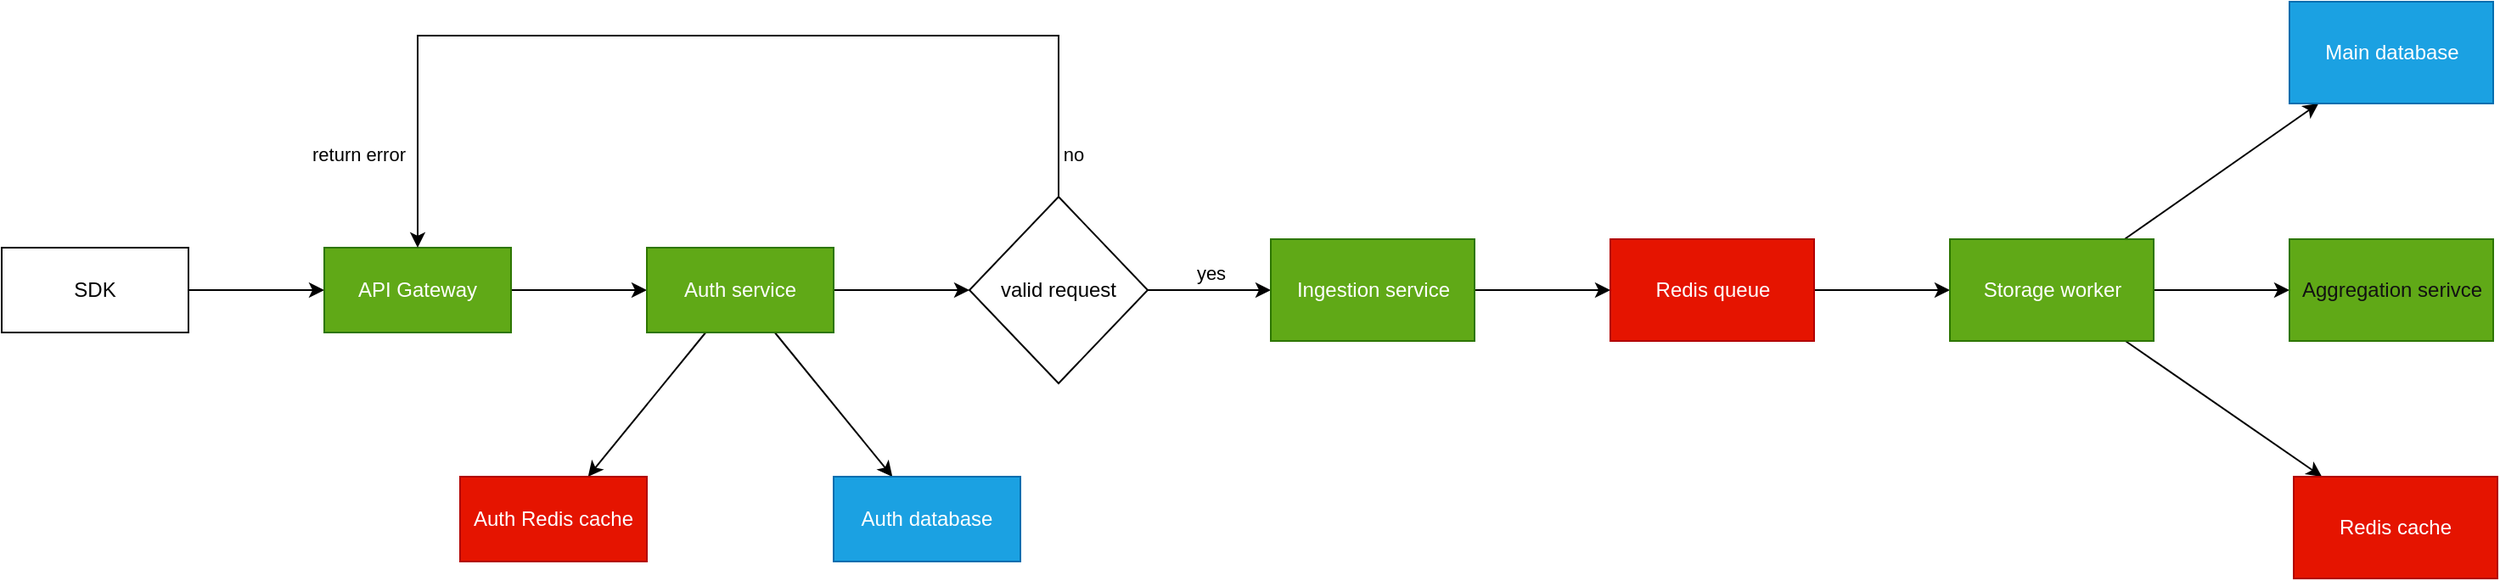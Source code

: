 <mxfile>
    <diagram name="Page-1" id="Iz9qieC9nwhV_mkJcBOn">
        <mxGraphModel dx="1599" dy="945" grid="1" gridSize="10" guides="1" tooltips="1" connect="1" arrows="1" fold="1" page="1" pageScale="1" pageWidth="850" pageHeight="1100" math="0" shadow="0">
            <root>
                <mxCell id="0"/>
                <mxCell id="1" parent="0"/>
                <mxCell id="GwRdFauQCI4a7-cT3vAH-5" value="" style="edgeStyle=orthogonalEdgeStyle;rounded=0;orthogonalLoop=1;jettySize=auto;html=1;" parent="1" source="GwRdFauQCI4a7-cT3vAH-1" target="GwRdFauQCI4a7-cT3vAH-4" edge="1">
                    <mxGeometry relative="1" as="geometry"/>
                </mxCell>
                <mxCell id="GwRdFauQCI4a7-cT3vAH-1" value="SDK" style="html=1;whiteSpace=wrap;" parent="1" vertex="1">
                    <mxGeometry y="525" width="110" height="50" as="geometry"/>
                </mxCell>
                <mxCell id="GwRdFauQCI4a7-cT3vAH-7" value="" style="edgeStyle=orthogonalEdgeStyle;rounded=0;orthogonalLoop=1;jettySize=auto;html=1;" parent="1" source="GwRdFauQCI4a7-cT3vAH-4" target="GwRdFauQCI4a7-cT3vAH-6" edge="1">
                    <mxGeometry relative="1" as="geometry"/>
                </mxCell>
                <mxCell id="GwRdFauQCI4a7-cT3vAH-4" value="API Gateway" style="html=1;whiteSpace=wrap;fillColor=#60a917;fontColor=#ffffff;strokeColor=#2D7600;" parent="1" vertex="1">
                    <mxGeometry x="190" y="525" width="110" height="50" as="geometry"/>
                </mxCell>
                <mxCell id="GwRdFauQCI4a7-cT3vAH-9" value="" style="edgeStyle=orthogonalEdgeStyle;rounded=0;orthogonalLoop=1;jettySize=auto;html=1;" parent="1" source="GwRdFauQCI4a7-cT3vAH-6" target="GwRdFauQCI4a7-cT3vAH-8" edge="1">
                    <mxGeometry relative="1" as="geometry"/>
                </mxCell>
                <mxCell id="21" value="" style="edgeStyle=none;html=1;" edge="1" parent="1" source="GwRdFauQCI4a7-cT3vAH-6" target="20">
                    <mxGeometry relative="1" as="geometry"/>
                </mxCell>
                <mxCell id="23" value="" style="edgeStyle=none;html=1;" edge="1" parent="1" source="GwRdFauQCI4a7-cT3vAH-6" target="22">
                    <mxGeometry relative="1" as="geometry"/>
                </mxCell>
                <mxCell id="GwRdFauQCI4a7-cT3vAH-6" value="Auth service" style="html=1;whiteSpace=wrap;fillColor=#60a917;fontColor=#ffffff;strokeColor=#2D7600;" parent="1" vertex="1">
                    <mxGeometry x="380" y="525" width="110" height="50" as="geometry"/>
                </mxCell>
                <mxCell id="GwRdFauQCI4a7-cT3vAH-10" style="edgeStyle=orthogonalEdgeStyle;rounded=0;orthogonalLoop=1;jettySize=auto;html=1;" parent="1" source="GwRdFauQCI4a7-cT3vAH-8" target="GwRdFauQCI4a7-cT3vAH-4" edge="1">
                    <mxGeometry relative="1" as="geometry">
                        <Array as="points">
                            <mxPoint x="623" y="400"/>
                            <mxPoint x="245" y="400"/>
                        </Array>
                    </mxGeometry>
                </mxCell>
                <mxCell id="GwRdFauQCI4a7-cT3vAH-11" value="no" style="edgeLabel;html=1;align=center;verticalAlign=middle;resizable=0;points=[];" parent="GwRdFauQCI4a7-cT3vAH-10" vertex="1" connectable="0">
                    <mxGeometry x="-0.87" relative="1" as="geometry">
                        <mxPoint x="8" y="14" as="offset"/>
                    </mxGeometry>
                </mxCell>
                <mxCell id="GwRdFauQCI4a7-cT3vAH-12" value="return error" style="edgeLabel;html=1;align=center;verticalAlign=middle;resizable=0;points=[];" parent="GwRdFauQCI4a7-cT3vAH-10" vertex="1" connectable="0">
                    <mxGeometry x="0.863" y="-1" relative="1" as="geometry">
                        <mxPoint x="-34" y="-14" as="offset"/>
                    </mxGeometry>
                </mxCell>
                <mxCell id="GwRdFauQCI4a7-cT3vAH-14" value="" style="edgeStyle=orthogonalEdgeStyle;rounded=0;orthogonalLoop=1;jettySize=auto;html=1;" parent="1" source="GwRdFauQCI4a7-cT3vAH-8" target="GwRdFauQCI4a7-cT3vAH-13" edge="1">
                    <mxGeometry relative="1" as="geometry"/>
                </mxCell>
                <mxCell id="GwRdFauQCI4a7-cT3vAH-25" value="yes" style="edgeLabel;html=1;align=center;verticalAlign=middle;resizable=0;points=[];" parent="GwRdFauQCI4a7-cT3vAH-14" vertex="1" connectable="0">
                    <mxGeometry x="0.021" y="-1" relative="1" as="geometry">
                        <mxPoint y="-11" as="offset"/>
                    </mxGeometry>
                </mxCell>
                <mxCell id="GwRdFauQCI4a7-cT3vAH-8" value="valid request" style="rhombus;whiteSpace=wrap;html=1;" parent="1" vertex="1">
                    <mxGeometry x="570" y="495" width="105" height="110" as="geometry"/>
                </mxCell>
                <mxCell id="GwRdFauQCI4a7-cT3vAH-16" value="" style="edgeStyle=orthogonalEdgeStyle;rounded=0;orthogonalLoop=1;jettySize=auto;html=1;" parent="1" source="GwRdFauQCI4a7-cT3vAH-13" target="GwRdFauQCI4a7-cT3vAH-15" edge="1">
                    <mxGeometry relative="1" as="geometry"/>
                </mxCell>
                <mxCell id="GwRdFauQCI4a7-cT3vAH-13" value="Ingestion service" style="whiteSpace=wrap;html=1;fillColor=#60a917;fontColor=#ffffff;strokeColor=#2D7600;" parent="1" vertex="1">
                    <mxGeometry x="747.5" y="520" width="120" height="60" as="geometry"/>
                </mxCell>
                <mxCell id="GwRdFauQCI4a7-cT3vAH-18" value="" style="edgeStyle=orthogonalEdgeStyle;rounded=0;orthogonalLoop=1;jettySize=auto;html=1;" parent="1" source="GwRdFauQCI4a7-cT3vAH-15" target="GwRdFauQCI4a7-cT3vAH-17" edge="1">
                    <mxGeometry relative="1" as="geometry"/>
                </mxCell>
                <mxCell id="GwRdFauQCI4a7-cT3vAH-15" value="Redis queue" style="whiteSpace=wrap;html=1;fillColor=#e51400;fontColor=#ffffff;strokeColor=#B20000;" parent="1" vertex="1">
                    <mxGeometry x="947.5" y="520" width="120" height="60" as="geometry"/>
                </mxCell>
                <mxCell id="11" value="" style="edgeStyle=none;html=1;" edge="1" parent="1" source="GwRdFauQCI4a7-cT3vAH-17" target="10">
                    <mxGeometry relative="1" as="geometry"/>
                </mxCell>
                <mxCell id="13" value="" style="edgeStyle=none;html=1;" edge="1" parent="1" source="GwRdFauQCI4a7-cT3vAH-17" target="12">
                    <mxGeometry relative="1" as="geometry"/>
                </mxCell>
                <mxCell id="15" value="" style="edgeStyle=none;html=1;" edge="1" parent="1" source="GwRdFauQCI4a7-cT3vAH-17" target="14">
                    <mxGeometry relative="1" as="geometry"/>
                </mxCell>
                <mxCell id="GwRdFauQCI4a7-cT3vAH-17" value="Storage worker" style="whiteSpace=wrap;html=1;fillColor=#60a917;fontColor=#ffffff;strokeColor=#2D7600;" parent="1" vertex="1">
                    <mxGeometry x="1147.5" y="520" width="120" height="60" as="geometry"/>
                </mxCell>
                <mxCell id="10" value="&lt;span style=&quot;color: rgb(18, 18, 18);&quot;&gt;Aggregation serivce&lt;/span&gt;" style="whiteSpace=wrap;html=1;fillColor=#60a917;fontColor=#ffffff;strokeColor=#2D7600;" vertex="1" parent="1">
                    <mxGeometry x="1347.5" y="520" width="120" height="60" as="geometry"/>
                </mxCell>
                <mxCell id="12" value="Main database" style="whiteSpace=wrap;html=1;fillColor=#1ba1e2;fontColor=#ffffff;strokeColor=#006EAF;" vertex="1" parent="1">
                    <mxGeometry x="1347.5" y="380" width="120" height="60" as="geometry"/>
                </mxCell>
                <mxCell id="14" value="Redis cache" style="whiteSpace=wrap;html=1;fillColor=#e51400;fontColor=#ffffff;strokeColor=#B20000;" vertex="1" parent="1">
                    <mxGeometry x="1350" y="660" width="120" height="60" as="geometry"/>
                </mxCell>
                <mxCell id="20" value="Auth Redis cache" style="html=1;whiteSpace=wrap;fillColor=#e51400;fontColor=#ffffff;strokeColor=#B20000;" vertex="1" parent="1">
                    <mxGeometry x="270" y="660" width="110" height="50" as="geometry"/>
                </mxCell>
                <mxCell id="22" value="Auth database" style="html=1;whiteSpace=wrap;fillColor=#1ba1e2;fontColor=#ffffff;strokeColor=#006EAF;" vertex="1" parent="1">
                    <mxGeometry x="490" y="660" width="110" height="50" as="geometry"/>
                </mxCell>
            </root>
        </mxGraphModel>
    </diagram>
</mxfile>